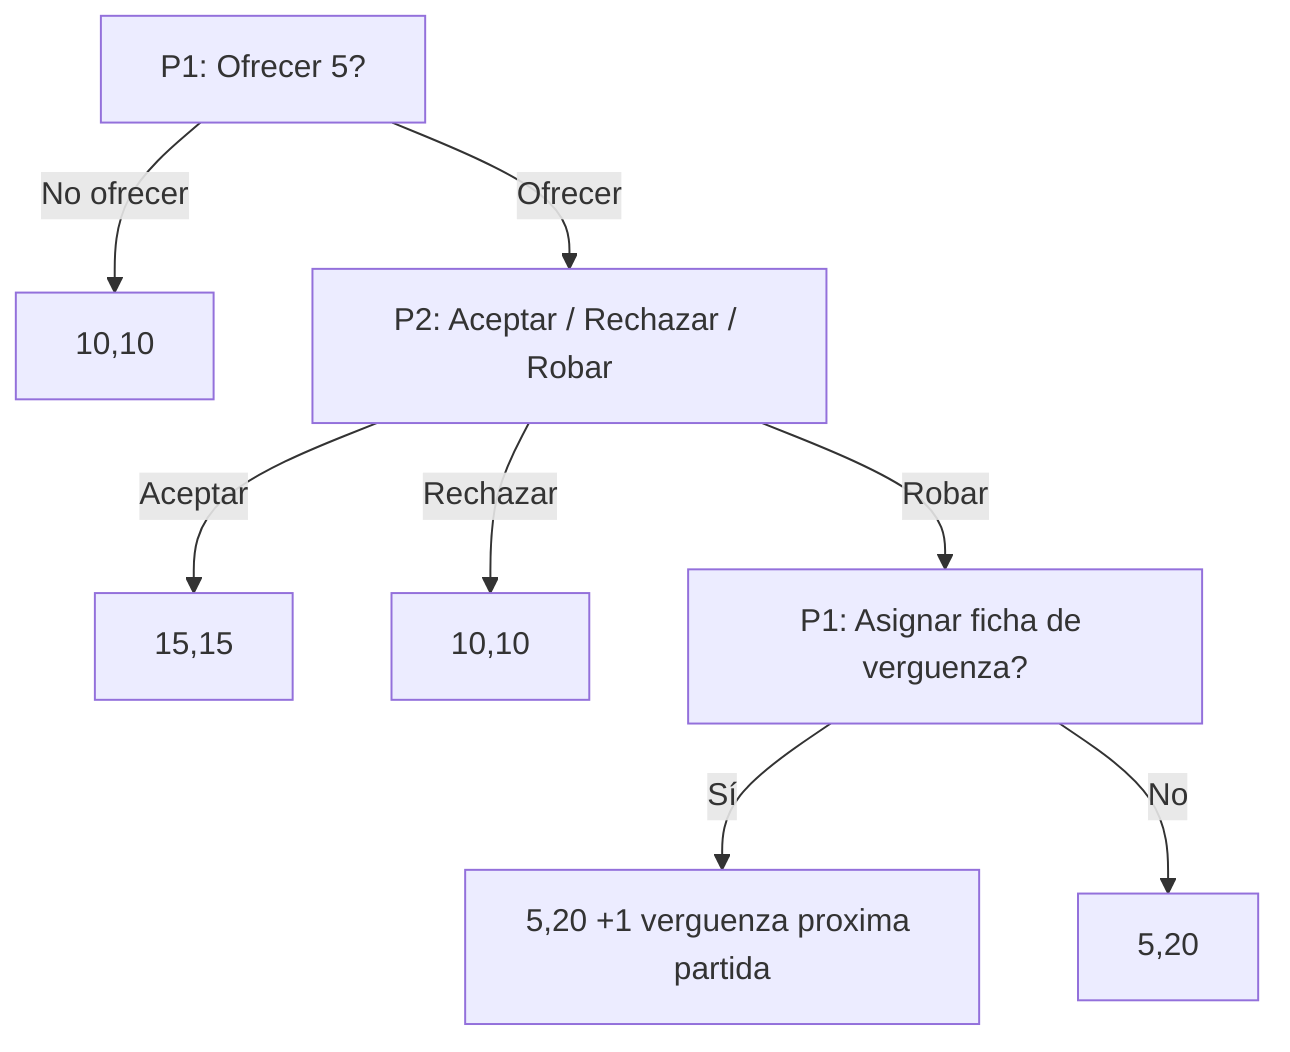 flowchart TD
  A3[P1: Ofrecer 5?] -->|No ofrecer| O1[10,10]
  A3 -->|Ofrecer| B3[P2: Aceptar / Rechazar / Robar]
  B3 -->|Aceptar| O2[15,15]
  B3 -->|Rechazar| O3[10,10]
  B3 -->|Robar| C3[P1: Asignar ficha de verguenza?]
  C3 -->|Sí| O4a[5,20 +1 verguenza proxima partida]
  C3 -->|No| O4b[5,20]